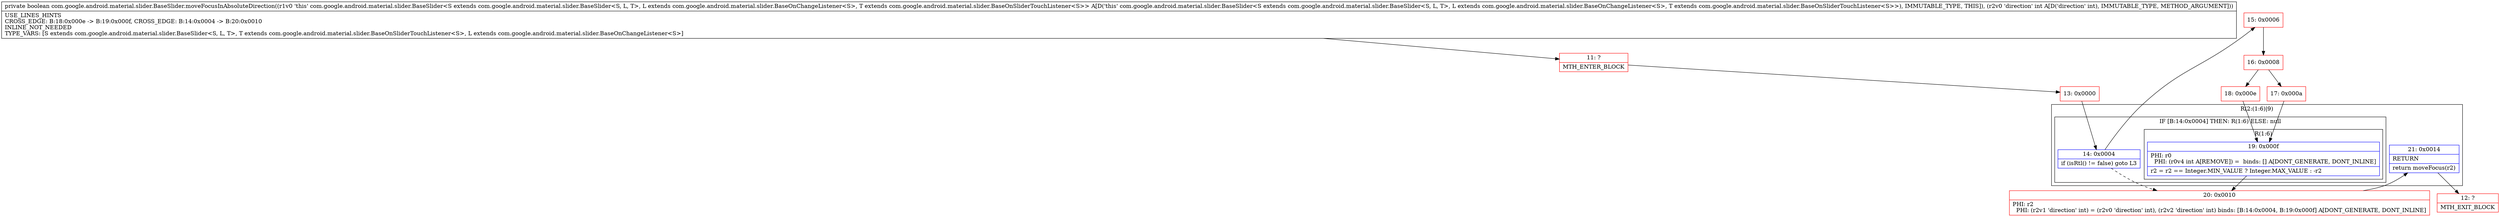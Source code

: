 digraph "CFG forcom.google.android.material.slider.BaseSlider.moveFocusInAbsoluteDirection(I)Z" {
subgraph cluster_Region_1692385960 {
label = "R(2:(1:6)|9)";
node [shape=record,color=blue];
subgraph cluster_IfRegion_1732208673 {
label = "IF [B:14:0x0004] THEN: R(1:6) ELSE: null";
node [shape=record,color=blue];
Node_14 [shape=record,label="{14\:\ 0x0004|if (isRtl() != false) goto L3\l}"];
subgraph cluster_Region_743716929 {
label = "R(1:6)";
node [shape=record,color=blue];
Node_19 [shape=record,label="{19\:\ 0x000f|PHI: r0 \l  PHI: (r0v4 int A[REMOVE]) =  binds: [] A[DONT_GENERATE, DONT_INLINE]\l|r2 = r2 == Integer.MIN_VALUE ? Integer.MAX_VALUE : \-r2\l}"];
}
}
Node_21 [shape=record,label="{21\:\ 0x0014|RETURN\l|return moveFocus(r2)\l}"];
}
Node_11 [shape=record,color=red,label="{11\:\ ?|MTH_ENTER_BLOCK\l}"];
Node_13 [shape=record,color=red,label="{13\:\ 0x0000}"];
Node_15 [shape=record,color=red,label="{15\:\ 0x0006}"];
Node_16 [shape=record,color=red,label="{16\:\ 0x0008}"];
Node_17 [shape=record,color=red,label="{17\:\ 0x000a}"];
Node_18 [shape=record,color=red,label="{18\:\ 0x000e}"];
Node_20 [shape=record,color=red,label="{20\:\ 0x0010|PHI: r2 \l  PHI: (r2v1 'direction' int) = (r2v0 'direction' int), (r2v2 'direction' int) binds: [B:14:0x0004, B:19:0x000f] A[DONT_GENERATE, DONT_INLINE]\l}"];
Node_12 [shape=record,color=red,label="{12\:\ ?|MTH_EXIT_BLOCK\l}"];
MethodNode[shape=record,label="{private boolean com.google.android.material.slider.BaseSlider.moveFocusInAbsoluteDirection((r1v0 'this' com.google.android.material.slider.BaseSlider\<S extends com.google.android.material.slider.BaseSlider\<S, L, T\>, L extends com.google.android.material.slider.BaseOnChangeListener\<S\>, T extends com.google.android.material.slider.BaseOnSliderTouchListener\<S\>\> A[D('this' com.google.android.material.slider.BaseSlider\<S extends com.google.android.material.slider.BaseSlider\<S, L, T\>, L extends com.google.android.material.slider.BaseOnChangeListener\<S\>, T extends com.google.android.material.slider.BaseOnSliderTouchListener\<S\>\>), IMMUTABLE_TYPE, THIS]), (r2v0 'direction' int A[D('direction' int), IMMUTABLE_TYPE, METHOD_ARGUMENT]))  | USE_LINES_HINTS\lCROSS_EDGE: B:18:0x000e \-\> B:19:0x000f, CROSS_EDGE: B:14:0x0004 \-\> B:20:0x0010\lINLINE_NOT_NEEDED\lTYPE_VARS: [S extends com.google.android.material.slider.BaseSlider\<S, L, T\>, T extends com.google.android.material.slider.BaseOnSliderTouchListener\<S\>, L extends com.google.android.material.slider.BaseOnChangeListener\<S\>]\l}"];
MethodNode -> Node_11;Node_14 -> Node_15;
Node_14 -> Node_20[style=dashed];
Node_19 -> Node_20;
Node_21 -> Node_12;
Node_11 -> Node_13;
Node_13 -> Node_14;
Node_15 -> Node_16;
Node_16 -> Node_17;
Node_16 -> Node_18;
Node_17 -> Node_19;
Node_18 -> Node_19;
Node_20 -> Node_21;
}

